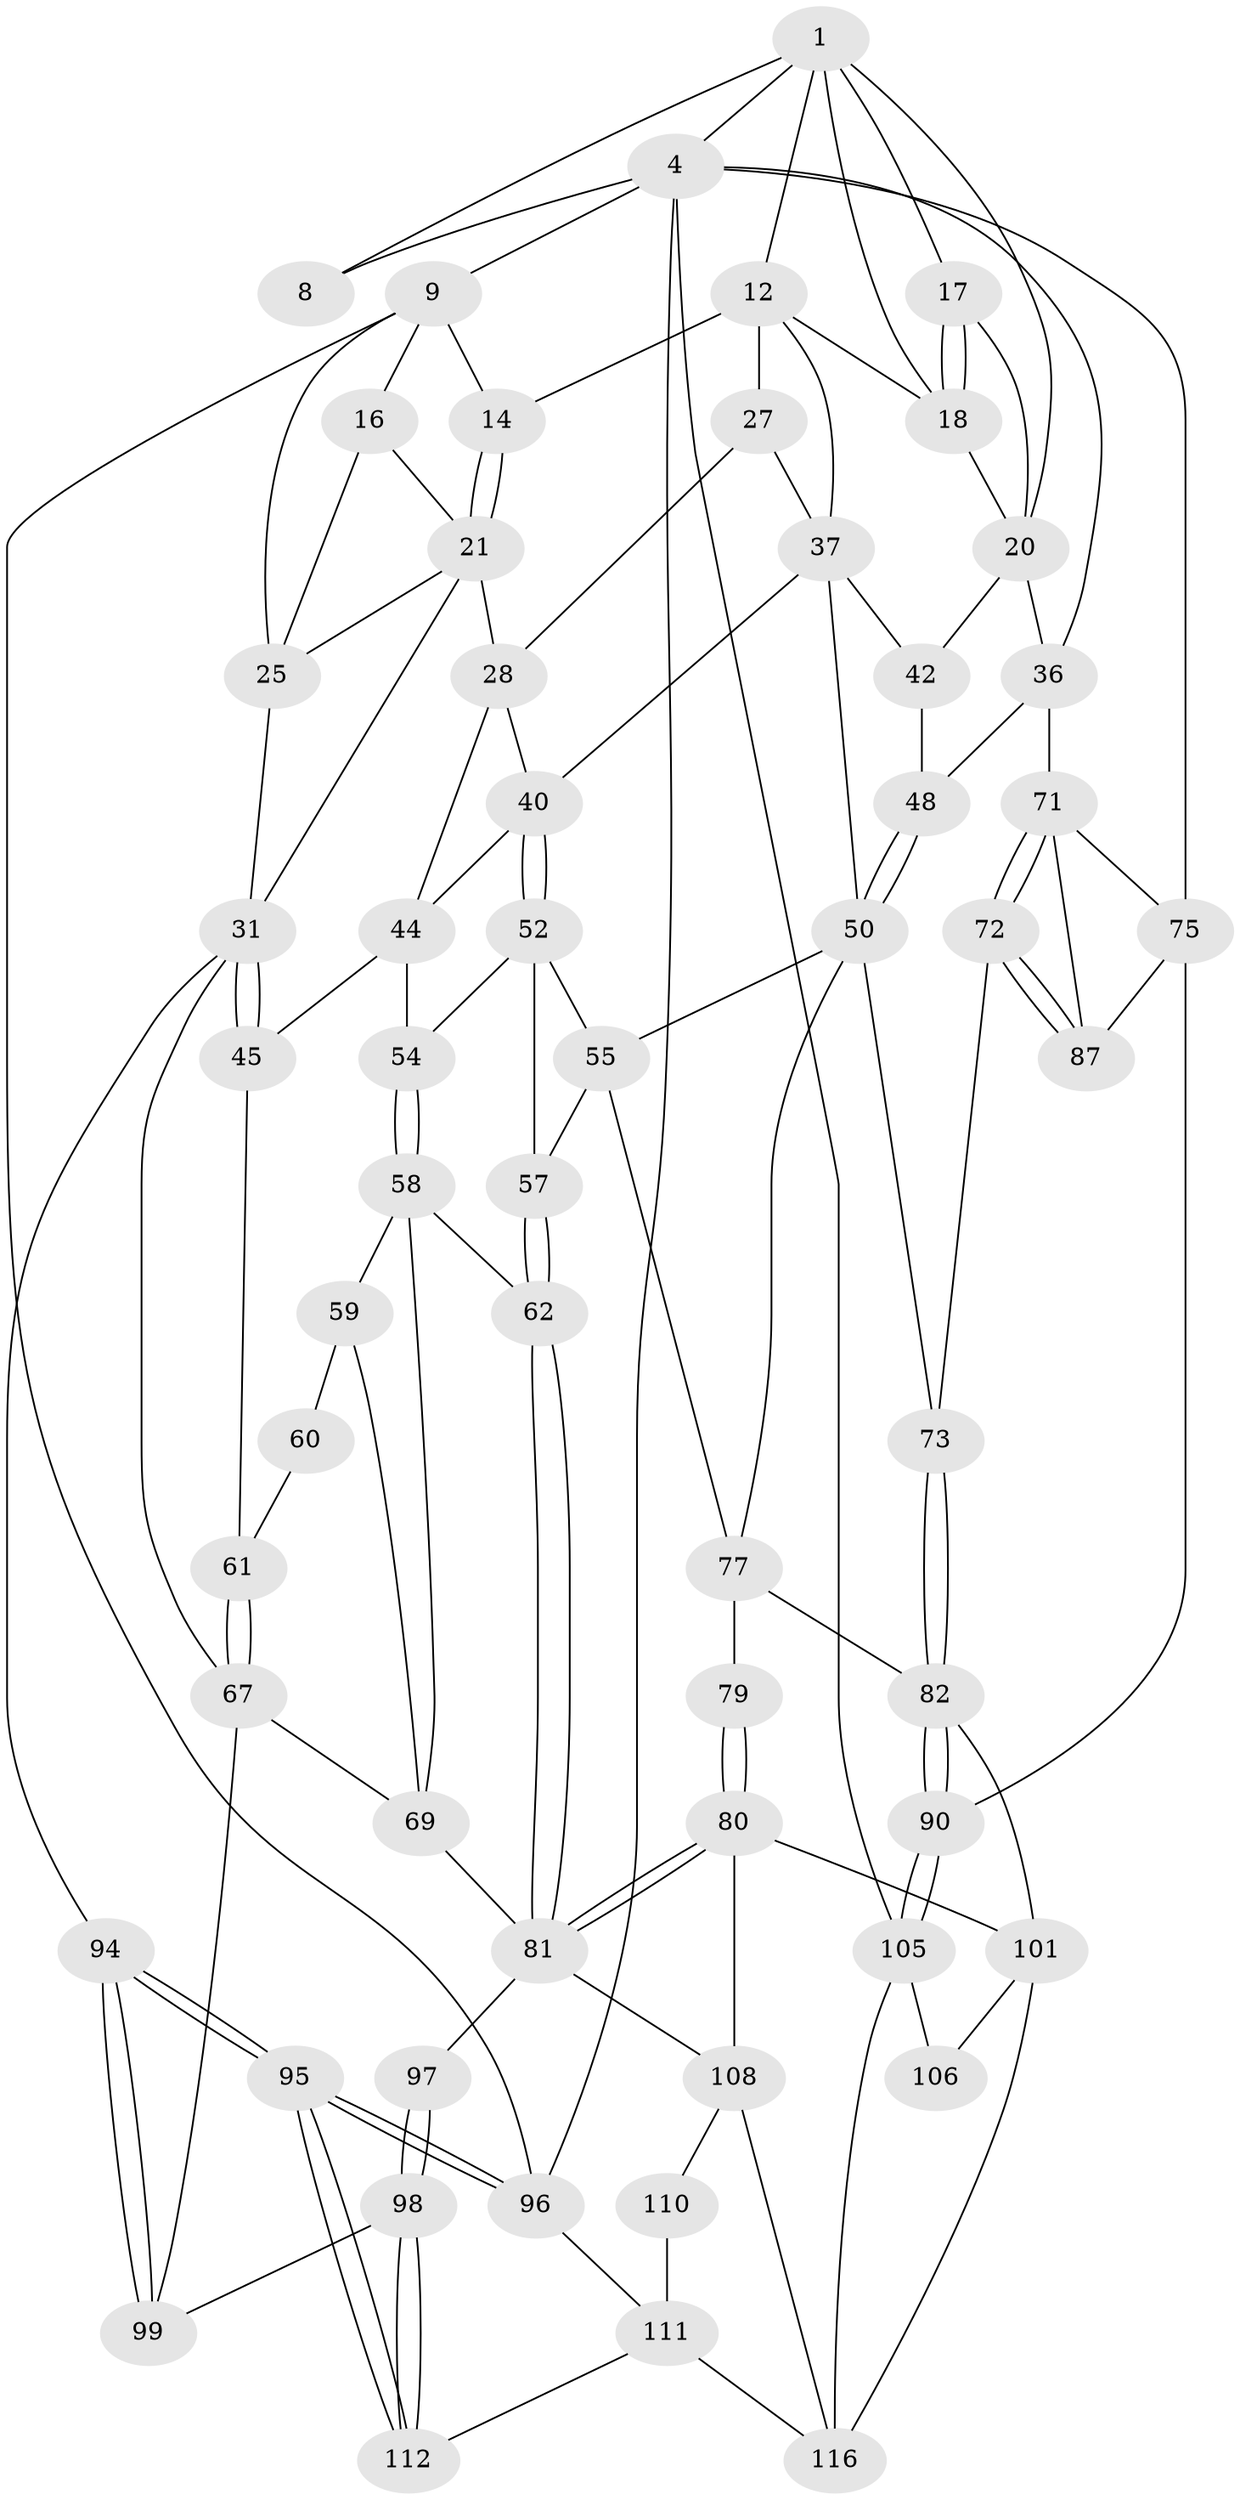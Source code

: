 // original degree distribution, {3: 0.01680672268907563, 4: 0.25210084033613445, 5: 0.5042016806722689, 6: 0.226890756302521}
// Generated by graph-tools (version 1.1) at 2025/21/03/04/25 18:21:16]
// undirected, 59 vertices, 130 edges
graph export_dot {
graph [start="1"]
  node [color=gray90,style=filled];
  1 [pos="+0.791447098587193+0",super="+2+6"];
  4 [pos="+1+0.1499979356928201",super="+35+5+85"];
  8 [pos="+0.45127386605636644+0"];
  9 [pos="+0+0",super="+10"];
  12 [pos="+0.5072976217219225+0.18347739737998733",super="+24+13"];
  14 [pos="+0.2985285049481205+0.11707720551409498"];
  16 [pos="+0.1249864986471319+0.09538279315287393",super="+23"];
  17 [pos="+0.8124697812936557+0.14952047240999275"];
  18 [pos="+0.7459669178529992+0.21666969334163416",super="+19"];
  20 [pos="+0.9405574687470682+0.21687233837923417",super="+33"];
  21 [pos="+0.17321184387152697+0.22560708642622318",super="+22"];
  25 [pos="+0+0.1454507200635419",super="+26"];
  27 [pos="+0.3488198464554603+0.252348204843979"];
  28 [pos="+0.27725426803541653+0.26209809705601733",super="+29"];
  31 [pos="+0+0.3977661845970703",super="+32"];
  36 [pos="+1+0.34161408436138807",super="+47"];
  37 [pos="+0.5163686287577738+0.2035222849768379",super="+38+43"];
  40 [pos="+0.4180049834733075+0.3539028720739301",super="+41"];
  42 [pos="+0.7444783035396599+0.2987016669290287"];
  44 [pos="+0.15933221193837235+0.37392765394758654",super="+46"];
  45 [pos="+0.15362447868318024+0.37697328158888693"];
  48 [pos="+0.7668539776980119+0.3532925568096805"];
  50 [pos="+0.6954913017100179+0.5136214149320222",super="+51+74"];
  52 [pos="+0.4219693050298161+0.402610908197468",super="+53"];
  54 [pos="+0.256030803266576+0.4779706603609891"];
  55 [pos="+0.5339352745682465+0.5205863595860245",super="+56"];
  57 [pos="+0.4189835329468516+0.5610097395802687"];
  58 [pos="+0.256221482705131+0.48223831806802775",super="+63"];
  59 [pos="+0.21797810464348685+0.5340183904777968",super="+65"];
  60 [pos="+0.17172793244112028+0.557339621359145"];
  61 [pos="+0.10590069892171378+0.5189925246400772"];
  62 [pos="+0.36988261706825165+0.6259354243292681"];
  67 [pos="+0.01400168863835157+0.609504381178983",super="+70"];
  69 [pos="+0.0888080472202281+0.6671490507008038",super="+88"];
  71 [pos="+0.8819348952476236+0.48730396946005733",super="+76"];
  72 [pos="+0.8239823682578434+0.5471028480845896"];
  73 [pos="+0.8104867854159175+0.5550190613728382"];
  75 [pos="+1+0.5644174563116798",super="+86"];
  77 [pos="+0.7107378172183662+0.5287244567788948",super="+78+84"];
  79 [pos="+0.5705993097521372+0.7039604409538172"];
  80 [pos="+0.5248266723792526+0.757658674727339",super="+104"];
  81 [pos="+0.3793068076896471+0.6650122698483689",super="+91"];
  82 [pos="+0.7981214281676421+0.7188286524254719",super="+83"];
  87 [pos="+0.9461149240809238+0.6529210165067073"];
  90 [pos="+0.8697055294726164+0.7749975642714404"];
  94 [pos="+0+0.8676485416458082"];
  95 [pos="+0+0.9553575965039945"];
  96 [pos="+0+1"];
  97 [pos="+0.16361075886746992+0.7923620233050059"];
  98 [pos="+0.10139703813252614+0.7895124838678566"];
  99 [pos="+0.08575999358931304+0.7532359685298836"];
  101 [pos="+0.7170441795941439+0.7893274091389815",super="+102"];
  105 [pos="+0.8488965896010724+0.8232252019012202",super="+113"];
  106 [pos="+0.7600714042552296+0.9350349657058482"];
  108 [pos="+0.2539268314581595+0.8760629390072848",super="+109"];
  110 [pos="+0.15043089912715624+0.9063789258857287"];
  111 [pos="+0.10545199030212307+0.8860015808522458",super="+114"];
  112 [pos="+0.09120652248446229+0.824095335660674"];
  116 [pos="+0.25146569074010805+0.9165703232721357",super="+117"];
  1 -- 4;
  1 -- 20;
  1 -- 17;
  1 -- 8;
  1 -- 18;
  1 -- 12;
  4 -- 75 [weight=2];
  4 -- 36;
  4 -- 8;
  4 -- 9;
  4 -- 96;
  4 -- 105;
  9 -- 96;
  9 -- 25;
  9 -- 16 [weight=2];
  9 -- 14;
  12 -- 18;
  12 -- 37;
  12 -- 27;
  12 -- 14;
  14 -- 21;
  14 -- 21;
  16 -- 25;
  16 -- 21;
  17 -- 18;
  17 -- 18;
  17 -- 20;
  18 -- 20;
  20 -- 42;
  20 -- 36;
  21 -- 25;
  21 -- 31;
  21 -- 28;
  25 -- 31;
  27 -- 28;
  27 -- 37;
  28 -- 40;
  28 -- 44;
  31 -- 45;
  31 -- 45;
  31 -- 67;
  31 -- 94;
  36 -- 48;
  36 -- 71;
  37 -- 40;
  37 -- 42;
  37 -- 50;
  40 -- 52;
  40 -- 52;
  40 -- 44;
  42 -- 48;
  44 -- 45;
  44 -- 54;
  45 -- 61;
  48 -- 50;
  48 -- 50;
  50 -- 55;
  50 -- 73;
  50 -- 77;
  52 -- 57;
  52 -- 54;
  52 -- 55;
  54 -- 58;
  54 -- 58;
  55 -- 57;
  55 -- 77;
  57 -- 62;
  57 -- 62;
  58 -- 59 [weight=2];
  58 -- 69;
  58 -- 62;
  59 -- 60 [weight=2];
  59 -- 69;
  60 -- 61;
  61 -- 67;
  61 -- 67;
  62 -- 81;
  62 -- 81;
  67 -- 99;
  67 -- 69;
  69 -- 81;
  71 -- 72;
  71 -- 72;
  71 -- 75;
  71 -- 87;
  72 -- 73;
  72 -- 87;
  72 -- 87;
  73 -- 82;
  73 -- 82;
  75 -- 90;
  75 -- 87;
  77 -- 79 [weight=2];
  77 -- 82;
  79 -- 80;
  79 -- 80;
  80 -- 81 [weight=2];
  80 -- 81;
  80 -- 108;
  80 -- 101;
  81 -- 97 [weight=2];
  81 -- 108;
  82 -- 90;
  82 -- 90;
  82 -- 101;
  90 -- 105;
  90 -- 105;
  94 -- 95;
  94 -- 95;
  94 -- 99;
  94 -- 99;
  95 -- 96;
  95 -- 96;
  95 -- 112;
  95 -- 112;
  96 -- 111;
  97 -- 98;
  97 -- 98;
  98 -- 99;
  98 -- 112;
  98 -- 112;
  101 -- 106;
  101 -- 116 [weight=2];
  105 -- 106 [weight=2];
  105 -- 116;
  108 -- 116;
  108 -- 110;
  110 -- 111 [weight=2];
  111 -- 112;
  111 -- 116;
}
